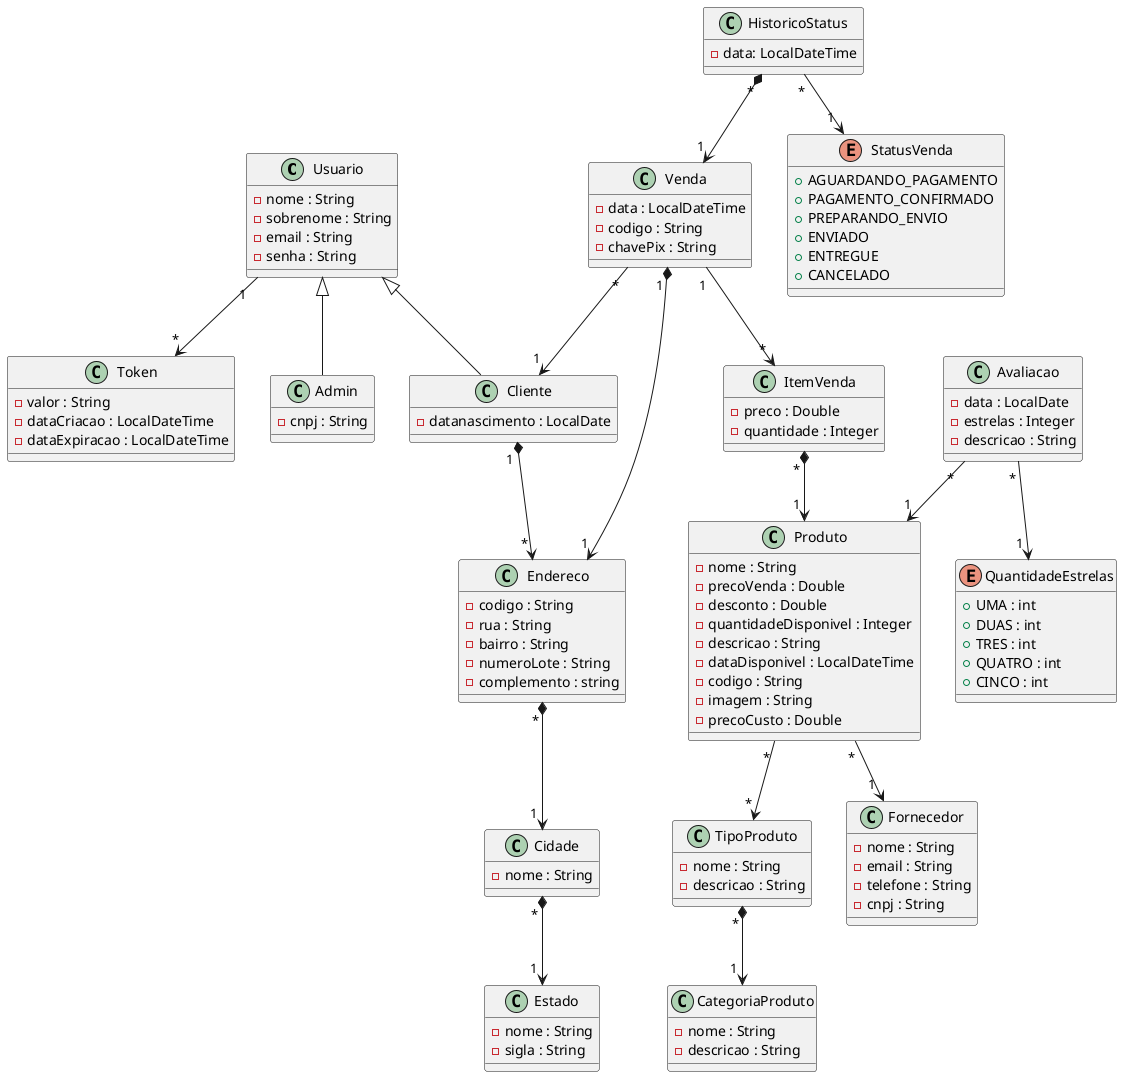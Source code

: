 @startuml TrabalhoTopicos

class Usuario {
  - nome : String
  - sobrenome : String
  - email : String
  - senha : String
}

class Token {
  - valor : String
  - dataCriacao : LocalDateTime
  - dataExpiracao : LocalDateTime
}
class Cliente {
  - datanascimento : LocalDate
}

class Admin {
  - cnpj : String
}

class Endereco {
  - codigo : String
  - rua : String
  - bairro : String
  - numeroLote : String
  - complemento : string
}

class Estado {
  - nome : String
  - sigla : String
}

class Cidade {
  - nome : String
}

class CategoriaProduto {
  - nome : String
  - descricao : String
}

class TipoProduto {
  - nome : String
  - descricao : String
}

class Produto {
  - nome : String
  - precoVenda : Double
  - desconto : Double
  - quantidadeDisponivel : Integer
  - descricao : String
  - dataDisponivel : LocalDateTime
  - codigo : String
  - imagem : String
  - precoCusto : Double
}


class ItemVenda {
  - preco : Double
  - quantidade : Integer
}

class Venda {
  - data : LocalDateTime
  - codigo : String
  - chavePix : String
}

class Fornecedor {
  - nome : String
  - email : String
  - telefone : String
  - cnpj : String

}

class HistoricoStatus {
  - data: LocalDateTime
}

enum StatusVenda {
  + AGUARDANDO_PAGAMENTO
  + PAGAMENTO_CONFIRMADO
  + PREPARANDO_ENVIO
  + ENVIADO
  + ENTREGUE
  + CANCELADO
}

class Avaliacao {
  - data : LocalDate
  - estrelas : Integer
  - descricao : String
}

enum QuantidadeEstrelas  {
  + UMA : int
  + DUAS : int
  + TRES : int
  + QUATRO : int
  + CINCO : int
}


Usuario " 1 " --> " * " Token
Usuario <|--  Cliente
Usuario <|--  Admin
Cliente " 1 " *--> " * " Endereco
Endereco " * " *--> " 1 " Cidade
Cidade " * " *--> " 1 " Estado

Venda " 1 " *--> " 1 " Endereco
Venda " * " --> " 1 " Cliente
Venda " 1 " --> " * " ItemVenda
ItemVenda " * " *--> " 1 " Produto
Produto " * " --> " 1 " Fornecedor
HistoricoStatus " * " *--> " 1 " Venda
HistoricoStatus " * " --> " 1 " StatusVenda

Produto " * " --> " * " TipoProduto
TipoProduto " * " *--> " 1 " CategoriaProduto

Avaliacao " * " --> " 1 " QuantidadeEstrelas
Avaliacao " * " --> " 1 " Produto

@enduml